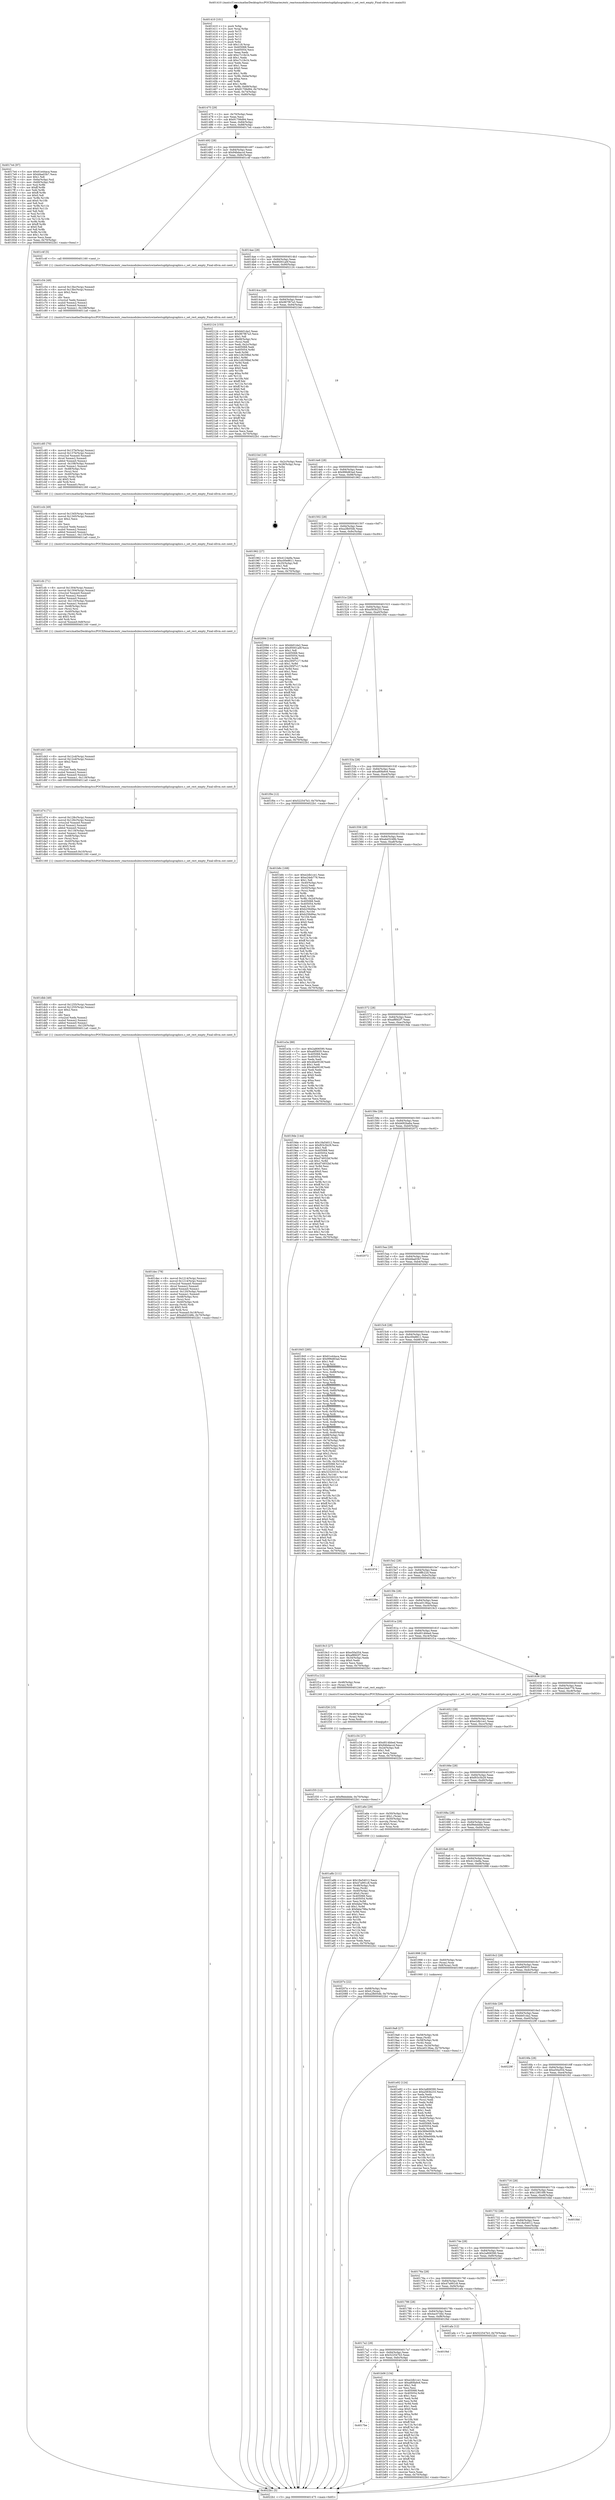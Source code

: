digraph "0x401410" {
  label = "0x401410 (/mnt/c/Users/mathe/Desktop/tcc/POCII/binaries/extr_reactosmodulesrostestswinetestsgdiplusgraphics.c_set_rect_empty_Final-ollvm.out::main(0))"
  labelloc = "t"
  node[shape=record]

  Entry [label="",width=0.3,height=0.3,shape=circle,fillcolor=black,style=filled]
  "0x401475" [label="{
     0x401475 [29]\l
     | [instrs]\l
     &nbsp;&nbsp;0x401475 \<+3\>: mov -0x70(%rbp),%eax\l
     &nbsp;&nbsp;0x401478 \<+2\>: mov %eax,%ecx\l
     &nbsp;&nbsp;0x40147a \<+6\>: sub $0x91706d94,%ecx\l
     &nbsp;&nbsp;0x401480 \<+6\>: mov %eax,-0x84(%rbp)\l
     &nbsp;&nbsp;0x401486 \<+6\>: mov %ecx,-0x88(%rbp)\l
     &nbsp;&nbsp;0x40148c \<+6\>: je 00000000004017e4 \<main+0x3d4\>\l
  }"]
  "0x4017e4" [label="{
     0x4017e4 [97]\l
     | [instrs]\l
     &nbsp;&nbsp;0x4017e4 \<+5\>: mov $0x61e44aca,%eax\l
     &nbsp;&nbsp;0x4017e9 \<+5\>: mov $0xbfaa03b7,%ecx\l
     &nbsp;&nbsp;0x4017ee \<+2\>: mov $0x1,%dl\l
     &nbsp;&nbsp;0x4017f0 \<+4\>: mov -0x6a(%rbp),%sil\l
     &nbsp;&nbsp;0x4017f4 \<+4\>: mov -0x69(%rbp),%dil\l
     &nbsp;&nbsp;0x4017f8 \<+3\>: mov %sil,%r8b\l
     &nbsp;&nbsp;0x4017fb \<+4\>: xor $0xff,%r8b\l
     &nbsp;&nbsp;0x4017ff \<+3\>: mov %dil,%r9b\l
     &nbsp;&nbsp;0x401802 \<+4\>: xor $0xff,%r9b\l
     &nbsp;&nbsp;0x401806 \<+3\>: xor $0x0,%dl\l
     &nbsp;&nbsp;0x401809 \<+3\>: mov %r8b,%r10b\l
     &nbsp;&nbsp;0x40180c \<+4\>: and $0x0,%r10b\l
     &nbsp;&nbsp;0x401810 \<+3\>: and %dl,%sil\l
     &nbsp;&nbsp;0x401813 \<+3\>: mov %r9b,%r11b\l
     &nbsp;&nbsp;0x401816 \<+4\>: and $0x0,%r11b\l
     &nbsp;&nbsp;0x40181a \<+3\>: and %dl,%dil\l
     &nbsp;&nbsp;0x40181d \<+3\>: or %sil,%r10b\l
     &nbsp;&nbsp;0x401820 \<+3\>: or %dil,%r11b\l
     &nbsp;&nbsp;0x401823 \<+3\>: xor %r11b,%r10b\l
     &nbsp;&nbsp;0x401826 \<+3\>: or %r9b,%r8b\l
     &nbsp;&nbsp;0x401829 \<+4\>: xor $0xff,%r8b\l
     &nbsp;&nbsp;0x40182d \<+3\>: or $0x0,%dl\l
     &nbsp;&nbsp;0x401830 \<+3\>: and %dl,%r8b\l
     &nbsp;&nbsp;0x401833 \<+3\>: or %r8b,%r10b\l
     &nbsp;&nbsp;0x401836 \<+4\>: test $0x1,%r10b\l
     &nbsp;&nbsp;0x40183a \<+3\>: cmovne %ecx,%eax\l
     &nbsp;&nbsp;0x40183d \<+3\>: mov %eax,-0x70(%rbp)\l
     &nbsp;&nbsp;0x401840 \<+5\>: jmp 00000000004022b1 \<main+0xea1\>\l
  }"]
  "0x401492" [label="{
     0x401492 [28]\l
     | [instrs]\l
     &nbsp;&nbsp;0x401492 \<+5\>: jmp 0000000000401497 \<main+0x87\>\l
     &nbsp;&nbsp;0x401497 \<+6\>: mov -0x84(%rbp),%eax\l
     &nbsp;&nbsp;0x40149d \<+5\>: sub $0x94bdaccd,%eax\l
     &nbsp;&nbsp;0x4014a2 \<+6\>: mov %eax,-0x8c(%rbp)\l
     &nbsp;&nbsp;0x4014a8 \<+6\>: je 0000000000401c4f \<main+0x83f\>\l
  }"]
  "0x4022b1" [label="{
     0x4022b1 [5]\l
     | [instrs]\l
     &nbsp;&nbsp;0x4022b1 \<+5\>: jmp 0000000000401475 \<main+0x65\>\l
  }"]
  "0x401410" [label="{
     0x401410 [101]\l
     | [instrs]\l
     &nbsp;&nbsp;0x401410 \<+1\>: push %rbp\l
     &nbsp;&nbsp;0x401411 \<+3\>: mov %rsp,%rbp\l
     &nbsp;&nbsp;0x401414 \<+2\>: push %r15\l
     &nbsp;&nbsp;0x401416 \<+2\>: push %r14\l
     &nbsp;&nbsp;0x401418 \<+2\>: push %r13\l
     &nbsp;&nbsp;0x40141a \<+2\>: push %r12\l
     &nbsp;&nbsp;0x40141c \<+1\>: push %rbx\l
     &nbsp;&nbsp;0x40141d \<+7\>: sub $0x118,%rsp\l
     &nbsp;&nbsp;0x401424 \<+7\>: mov 0x405068,%eax\l
     &nbsp;&nbsp;0x40142b \<+7\>: mov 0x405054,%ecx\l
     &nbsp;&nbsp;0x401432 \<+2\>: mov %eax,%edx\l
     &nbsp;&nbsp;0x401434 \<+6\>: add $0xc7c1fe1b,%edx\l
     &nbsp;&nbsp;0x40143a \<+3\>: sub $0x1,%edx\l
     &nbsp;&nbsp;0x40143d \<+6\>: sub $0xc7c1fe1b,%edx\l
     &nbsp;&nbsp;0x401443 \<+3\>: imul %edx,%eax\l
     &nbsp;&nbsp;0x401446 \<+3\>: and $0x1,%eax\l
     &nbsp;&nbsp;0x401449 \<+3\>: cmp $0x0,%eax\l
     &nbsp;&nbsp;0x40144c \<+4\>: sete %r8b\l
     &nbsp;&nbsp;0x401450 \<+4\>: and $0x1,%r8b\l
     &nbsp;&nbsp;0x401454 \<+4\>: mov %r8b,-0x6a(%rbp)\l
     &nbsp;&nbsp;0x401458 \<+3\>: cmp $0xa,%ecx\l
     &nbsp;&nbsp;0x40145b \<+4\>: setl %r8b\l
     &nbsp;&nbsp;0x40145f \<+4\>: and $0x1,%r8b\l
     &nbsp;&nbsp;0x401463 \<+4\>: mov %r8b,-0x69(%rbp)\l
     &nbsp;&nbsp;0x401467 \<+7\>: movl $0x91706d94,-0x70(%rbp)\l
     &nbsp;&nbsp;0x40146e \<+3\>: mov %edi,-0x74(%rbp)\l
     &nbsp;&nbsp;0x401471 \<+4\>: mov %rsi,-0x80(%rbp)\l
  }"]
  Exit [label="",width=0.3,height=0.3,shape=circle,fillcolor=black,style=filled,peripheries=2]
  "0x401c4f" [label="{
     0x401c4f [5]\l
     | [instrs]\l
     &nbsp;&nbsp;0x401c4f \<+5\>: call 0000000000401160 \<next_i\>\l
     | [calls]\l
     &nbsp;&nbsp;0x401160 \{1\} (/mnt/c/Users/mathe/Desktop/tcc/POCII/binaries/extr_reactosmodulesrostestswinetestsgdiplusgraphics.c_set_rect_empty_Final-ollvm.out::next_i)\l
  }"]
  "0x4014ae" [label="{
     0x4014ae [28]\l
     | [instrs]\l
     &nbsp;&nbsp;0x4014ae \<+5\>: jmp 00000000004014b3 \<main+0xa3\>\l
     &nbsp;&nbsp;0x4014b3 \<+6\>: mov -0x84(%rbp),%eax\l
     &nbsp;&nbsp;0x4014b9 \<+5\>: sub $0x95001a0f,%eax\l
     &nbsp;&nbsp;0x4014be \<+6\>: mov %eax,-0x90(%rbp)\l
     &nbsp;&nbsp;0x4014c4 \<+6\>: je 0000000000402124 \<main+0xd14\>\l
  }"]
  "0x401f35" [label="{
     0x401f35 [12]\l
     | [instrs]\l
     &nbsp;&nbsp;0x401f35 \<+7\>: movl $0xf9ebddde,-0x70(%rbp)\l
     &nbsp;&nbsp;0x401f3c \<+5\>: jmp 00000000004022b1 \<main+0xea1\>\l
  }"]
  "0x402124" [label="{
     0x402124 [153]\l
     | [instrs]\l
     &nbsp;&nbsp;0x402124 \<+5\>: mov $0xbb01da2,%eax\l
     &nbsp;&nbsp;0x402129 \<+5\>: mov $0x967f67a3,%ecx\l
     &nbsp;&nbsp;0x40212e \<+2\>: mov $0x1,%dl\l
     &nbsp;&nbsp;0x402130 \<+4\>: mov -0x68(%rbp),%rsi\l
     &nbsp;&nbsp;0x402134 \<+2\>: mov (%rsi),%edi\l
     &nbsp;&nbsp;0x402136 \<+3\>: mov %edi,-0x2c(%rbp)\l
     &nbsp;&nbsp;0x402139 \<+7\>: mov 0x405068,%edi\l
     &nbsp;&nbsp;0x402140 \<+8\>: mov 0x405054,%r8d\l
     &nbsp;&nbsp;0x402148 \<+3\>: mov %edi,%r9d\l
     &nbsp;&nbsp;0x40214b \<+7\>: add $0x1c8259bd,%r9d\l
     &nbsp;&nbsp;0x402152 \<+4\>: sub $0x1,%r9d\l
     &nbsp;&nbsp;0x402156 \<+7\>: sub $0x1c8259bd,%r9d\l
     &nbsp;&nbsp;0x40215d \<+4\>: imul %r9d,%edi\l
     &nbsp;&nbsp;0x402161 \<+3\>: and $0x1,%edi\l
     &nbsp;&nbsp;0x402164 \<+3\>: cmp $0x0,%edi\l
     &nbsp;&nbsp;0x402167 \<+4\>: sete %r10b\l
     &nbsp;&nbsp;0x40216b \<+4\>: cmp $0xa,%r8d\l
     &nbsp;&nbsp;0x40216f \<+4\>: setl %r11b\l
     &nbsp;&nbsp;0x402173 \<+3\>: mov %r10b,%bl\l
     &nbsp;&nbsp;0x402176 \<+3\>: xor $0xff,%bl\l
     &nbsp;&nbsp;0x402179 \<+3\>: mov %r11b,%r14b\l
     &nbsp;&nbsp;0x40217c \<+4\>: xor $0xff,%r14b\l
     &nbsp;&nbsp;0x402180 \<+3\>: xor $0x0,%dl\l
     &nbsp;&nbsp;0x402183 \<+3\>: mov %bl,%r15b\l
     &nbsp;&nbsp;0x402186 \<+4\>: and $0x0,%r15b\l
     &nbsp;&nbsp;0x40218a \<+3\>: and %dl,%r10b\l
     &nbsp;&nbsp;0x40218d \<+3\>: mov %r14b,%r12b\l
     &nbsp;&nbsp;0x402190 \<+4\>: and $0x0,%r12b\l
     &nbsp;&nbsp;0x402194 \<+3\>: and %dl,%r11b\l
     &nbsp;&nbsp;0x402197 \<+3\>: or %r10b,%r15b\l
     &nbsp;&nbsp;0x40219a \<+3\>: or %r11b,%r12b\l
     &nbsp;&nbsp;0x40219d \<+3\>: xor %r12b,%r15b\l
     &nbsp;&nbsp;0x4021a0 \<+3\>: or %r14b,%bl\l
     &nbsp;&nbsp;0x4021a3 \<+3\>: xor $0xff,%bl\l
     &nbsp;&nbsp;0x4021a6 \<+3\>: or $0x0,%dl\l
     &nbsp;&nbsp;0x4021a9 \<+2\>: and %dl,%bl\l
     &nbsp;&nbsp;0x4021ab \<+3\>: or %bl,%r15b\l
     &nbsp;&nbsp;0x4021ae \<+4\>: test $0x1,%r15b\l
     &nbsp;&nbsp;0x4021b2 \<+3\>: cmovne %ecx,%eax\l
     &nbsp;&nbsp;0x4021b5 \<+3\>: mov %eax,-0x70(%rbp)\l
     &nbsp;&nbsp;0x4021b8 \<+5\>: jmp 00000000004022b1 \<main+0xea1\>\l
  }"]
  "0x4014ca" [label="{
     0x4014ca [28]\l
     | [instrs]\l
     &nbsp;&nbsp;0x4014ca \<+5\>: jmp 00000000004014cf \<main+0xbf\>\l
     &nbsp;&nbsp;0x4014cf \<+6\>: mov -0x84(%rbp),%eax\l
     &nbsp;&nbsp;0x4014d5 \<+5\>: sub $0x967f67a3,%eax\l
     &nbsp;&nbsp;0x4014da \<+6\>: mov %eax,-0x94(%rbp)\l
     &nbsp;&nbsp;0x4014e0 \<+6\>: je 00000000004021bd \<main+0xdad\>\l
  }"]
  "0x401f26" [label="{
     0x401f26 [15]\l
     | [instrs]\l
     &nbsp;&nbsp;0x401f26 \<+4\>: mov -0x48(%rbp),%rax\l
     &nbsp;&nbsp;0x401f2a \<+3\>: mov (%rax),%rax\l
     &nbsp;&nbsp;0x401f2d \<+3\>: mov %rax,%rdi\l
     &nbsp;&nbsp;0x401f30 \<+5\>: call 0000000000401030 \<free@plt\>\l
     | [calls]\l
     &nbsp;&nbsp;0x401030 \{1\} (unknown)\l
  }"]
  "0x4021bd" [label="{
     0x4021bd [18]\l
     | [instrs]\l
     &nbsp;&nbsp;0x4021bd \<+3\>: mov -0x2c(%rbp),%eax\l
     &nbsp;&nbsp;0x4021c0 \<+4\>: lea -0x28(%rbp),%rsp\l
     &nbsp;&nbsp;0x4021c4 \<+1\>: pop %rbx\l
     &nbsp;&nbsp;0x4021c5 \<+2\>: pop %r12\l
     &nbsp;&nbsp;0x4021c7 \<+2\>: pop %r13\l
     &nbsp;&nbsp;0x4021c9 \<+2\>: pop %r14\l
     &nbsp;&nbsp;0x4021cb \<+2\>: pop %r15\l
     &nbsp;&nbsp;0x4021cd \<+1\>: pop %rbp\l
     &nbsp;&nbsp;0x4021ce \<+1\>: ret\l
  }"]
  "0x4014e6" [label="{
     0x4014e6 [28]\l
     | [instrs]\l
     &nbsp;&nbsp;0x4014e6 \<+5\>: jmp 00000000004014eb \<main+0xdb\>\l
     &nbsp;&nbsp;0x4014eb \<+6\>: mov -0x84(%rbp),%eax\l
     &nbsp;&nbsp;0x4014f1 \<+5\>: sub $0x996d83ad,%eax\l
     &nbsp;&nbsp;0x4014f6 \<+6\>: mov %eax,-0x98(%rbp)\l
     &nbsp;&nbsp;0x4014fc \<+6\>: je 0000000000401962 \<main+0x552\>\l
  }"]
  "0x401dec" [label="{
     0x401dec [78]\l
     | [instrs]\l
     &nbsp;&nbsp;0x401dec \<+8\>: movsd 0x1214(%rip),%xmm1\l
     &nbsp;&nbsp;0x401df4 \<+8\>: movsd 0x1214(%rip),%xmm2\l
     &nbsp;&nbsp;0x401dfc \<+4\>: cvtss2sd %xmm0,%xmm0\l
     &nbsp;&nbsp;0x401e00 \<+4\>: divsd %xmm2,%xmm0\l
     &nbsp;&nbsp;0x401e04 \<+4\>: addsd %xmm0,%xmm1\l
     &nbsp;&nbsp;0x401e08 \<+8\>: movsd -0x120(%rbp),%xmm0\l
     &nbsp;&nbsp;0x401e10 \<+4\>: mulsd %xmm1,%xmm0\l
     &nbsp;&nbsp;0x401e14 \<+4\>: mov -0x48(%rbp),%rsi\l
     &nbsp;&nbsp;0x401e18 \<+3\>: mov (%rsi),%rsi\l
     &nbsp;&nbsp;0x401e1b \<+4\>: mov -0x40(%rbp),%rdi\l
     &nbsp;&nbsp;0x401e1f \<+3\>: movslq (%rdi),%rdi\l
     &nbsp;&nbsp;0x401e22 \<+4\>: shl $0x5,%rdi\l
     &nbsp;&nbsp;0x401e26 \<+3\>: add %rdi,%rsi\l
     &nbsp;&nbsp;0x401e29 \<+5\>: movsd %xmm0,0x18(%rsi)\l
     &nbsp;&nbsp;0x401e2e \<+7\>: movl $0xabd3248b,-0x70(%rbp)\l
     &nbsp;&nbsp;0x401e35 \<+5\>: jmp 00000000004022b1 \<main+0xea1\>\l
  }"]
  "0x401962" [label="{
     0x401962 [27]\l
     | [instrs]\l
     &nbsp;&nbsp;0x401962 \<+5\>: mov $0x4124a9a,%eax\l
     &nbsp;&nbsp;0x401967 \<+5\>: mov $0xc00e8611,%ecx\l
     &nbsp;&nbsp;0x40196c \<+3\>: mov -0x35(%rbp),%dl\l
     &nbsp;&nbsp;0x40196f \<+3\>: test $0x1,%dl\l
     &nbsp;&nbsp;0x401972 \<+3\>: cmovne %ecx,%eax\l
     &nbsp;&nbsp;0x401975 \<+3\>: mov %eax,-0x70(%rbp)\l
     &nbsp;&nbsp;0x401978 \<+5\>: jmp 00000000004022b1 \<main+0xea1\>\l
  }"]
  "0x401502" [label="{
     0x401502 [28]\l
     | [instrs]\l
     &nbsp;&nbsp;0x401502 \<+5\>: jmp 0000000000401507 \<main+0xf7\>\l
     &nbsp;&nbsp;0x401507 \<+6\>: mov -0x84(%rbp),%eax\l
     &nbsp;&nbsp;0x40150d \<+5\>: sub $0xa2fb05db,%eax\l
     &nbsp;&nbsp;0x401512 \<+6\>: mov %eax,-0x9c(%rbp)\l
     &nbsp;&nbsp;0x401518 \<+6\>: je 0000000000402094 \<main+0xc84\>\l
  }"]
  "0x401dbb" [label="{
     0x401dbb [49]\l
     | [instrs]\l
     &nbsp;&nbsp;0x401dbb \<+8\>: movsd 0x1255(%rip),%xmm0\l
     &nbsp;&nbsp;0x401dc3 \<+8\>: movsd 0x1255(%rip),%xmm1\l
     &nbsp;&nbsp;0x401dcb \<+5\>: mov $0x2,%ecx\l
     &nbsp;&nbsp;0x401dd0 \<+1\>: cltd\l
     &nbsp;&nbsp;0x401dd1 \<+2\>: idiv %ecx\l
     &nbsp;&nbsp;0x401dd3 \<+4\>: cvtsi2sd %edx,%xmm2\l
     &nbsp;&nbsp;0x401dd7 \<+4\>: mulsd %xmm2,%xmm1\l
     &nbsp;&nbsp;0x401ddb \<+4\>: addsd %xmm0,%xmm1\l
     &nbsp;&nbsp;0x401ddf \<+8\>: movsd %xmm1,-0x120(%rbp)\l
     &nbsp;&nbsp;0x401de7 \<+5\>: call 00000000004011a0 \<next_f\>\l
     | [calls]\l
     &nbsp;&nbsp;0x4011a0 \{1\} (/mnt/c/Users/mathe/Desktop/tcc/POCII/binaries/extr_reactosmodulesrostestswinetestsgdiplusgraphics.c_set_rect_empty_Final-ollvm.out::next_f)\l
  }"]
  "0x402094" [label="{
     0x402094 [144]\l
     | [instrs]\l
     &nbsp;&nbsp;0x402094 \<+5\>: mov $0xbb01da2,%eax\l
     &nbsp;&nbsp;0x402099 \<+5\>: mov $0x95001a0f,%ecx\l
     &nbsp;&nbsp;0x40209e \<+2\>: mov $0x1,%dl\l
     &nbsp;&nbsp;0x4020a0 \<+7\>: mov 0x405068,%esi\l
     &nbsp;&nbsp;0x4020a7 \<+7\>: mov 0x405054,%edi\l
     &nbsp;&nbsp;0x4020ae \<+3\>: mov %esi,%r8d\l
     &nbsp;&nbsp;0x4020b1 \<+7\>: sub $0x295f7c17,%r8d\l
     &nbsp;&nbsp;0x4020b8 \<+4\>: sub $0x1,%r8d\l
     &nbsp;&nbsp;0x4020bc \<+7\>: add $0x295f7c17,%r8d\l
     &nbsp;&nbsp;0x4020c3 \<+4\>: imul %r8d,%esi\l
     &nbsp;&nbsp;0x4020c7 \<+3\>: and $0x1,%esi\l
     &nbsp;&nbsp;0x4020ca \<+3\>: cmp $0x0,%esi\l
     &nbsp;&nbsp;0x4020cd \<+4\>: sete %r9b\l
     &nbsp;&nbsp;0x4020d1 \<+3\>: cmp $0xa,%edi\l
     &nbsp;&nbsp;0x4020d4 \<+4\>: setl %r10b\l
     &nbsp;&nbsp;0x4020d8 \<+3\>: mov %r9b,%r11b\l
     &nbsp;&nbsp;0x4020db \<+4\>: xor $0xff,%r11b\l
     &nbsp;&nbsp;0x4020df \<+3\>: mov %r10b,%bl\l
     &nbsp;&nbsp;0x4020e2 \<+3\>: xor $0xff,%bl\l
     &nbsp;&nbsp;0x4020e5 \<+3\>: xor $0x0,%dl\l
     &nbsp;&nbsp;0x4020e8 \<+3\>: mov %r11b,%r14b\l
     &nbsp;&nbsp;0x4020eb \<+4\>: and $0x0,%r14b\l
     &nbsp;&nbsp;0x4020ef \<+3\>: and %dl,%r9b\l
     &nbsp;&nbsp;0x4020f2 \<+3\>: mov %bl,%r15b\l
     &nbsp;&nbsp;0x4020f5 \<+4\>: and $0x0,%r15b\l
     &nbsp;&nbsp;0x4020f9 \<+3\>: and %dl,%r10b\l
     &nbsp;&nbsp;0x4020fc \<+3\>: or %r9b,%r14b\l
     &nbsp;&nbsp;0x4020ff \<+3\>: or %r10b,%r15b\l
     &nbsp;&nbsp;0x402102 \<+3\>: xor %r15b,%r14b\l
     &nbsp;&nbsp;0x402105 \<+3\>: or %bl,%r11b\l
     &nbsp;&nbsp;0x402108 \<+4\>: xor $0xff,%r11b\l
     &nbsp;&nbsp;0x40210c \<+3\>: or $0x0,%dl\l
     &nbsp;&nbsp;0x40210f \<+3\>: and %dl,%r11b\l
     &nbsp;&nbsp;0x402112 \<+3\>: or %r11b,%r14b\l
     &nbsp;&nbsp;0x402115 \<+4\>: test $0x1,%r14b\l
     &nbsp;&nbsp;0x402119 \<+3\>: cmovne %ecx,%eax\l
     &nbsp;&nbsp;0x40211c \<+3\>: mov %eax,-0x70(%rbp)\l
     &nbsp;&nbsp;0x40211f \<+5\>: jmp 00000000004022b1 \<main+0xea1\>\l
  }"]
  "0x40151e" [label="{
     0x40151e [28]\l
     | [instrs]\l
     &nbsp;&nbsp;0x40151e \<+5\>: jmp 0000000000401523 \<main+0x113\>\l
     &nbsp;&nbsp;0x401523 \<+6\>: mov -0x84(%rbp),%eax\l
     &nbsp;&nbsp;0x401529 \<+5\>: sub $0xa583b233,%eax\l
     &nbsp;&nbsp;0x40152e \<+6\>: mov %eax,-0xa0(%rbp)\l
     &nbsp;&nbsp;0x401534 \<+6\>: je 0000000000401f0e \<main+0xafe\>\l
  }"]
  "0x401d74" [label="{
     0x401d74 [71]\l
     | [instrs]\l
     &nbsp;&nbsp;0x401d74 \<+8\>: movsd 0x128c(%rip),%xmm1\l
     &nbsp;&nbsp;0x401d7c \<+8\>: movsd 0x128c(%rip),%xmm2\l
     &nbsp;&nbsp;0x401d84 \<+4\>: cvtss2sd %xmm0,%xmm0\l
     &nbsp;&nbsp;0x401d88 \<+4\>: divsd %xmm2,%xmm0\l
     &nbsp;&nbsp;0x401d8c \<+4\>: addsd %xmm0,%xmm1\l
     &nbsp;&nbsp;0x401d90 \<+8\>: movsd -0x118(%rbp),%xmm0\l
     &nbsp;&nbsp;0x401d98 \<+4\>: mulsd %xmm1,%xmm0\l
     &nbsp;&nbsp;0x401d9c \<+4\>: mov -0x48(%rbp),%rsi\l
     &nbsp;&nbsp;0x401da0 \<+3\>: mov (%rsi),%rsi\l
     &nbsp;&nbsp;0x401da3 \<+4\>: mov -0x40(%rbp),%rdi\l
     &nbsp;&nbsp;0x401da7 \<+3\>: movslq (%rdi),%rdi\l
     &nbsp;&nbsp;0x401daa \<+4\>: shl $0x5,%rdi\l
     &nbsp;&nbsp;0x401dae \<+3\>: add %rdi,%rsi\l
     &nbsp;&nbsp;0x401db1 \<+5\>: movsd %xmm0,0x10(%rsi)\l
     &nbsp;&nbsp;0x401db6 \<+5\>: call 0000000000401160 \<next_i\>\l
     | [calls]\l
     &nbsp;&nbsp;0x401160 \{1\} (/mnt/c/Users/mathe/Desktop/tcc/POCII/binaries/extr_reactosmodulesrostestswinetestsgdiplusgraphics.c_set_rect_empty_Final-ollvm.out::next_i)\l
  }"]
  "0x401f0e" [label="{
     0x401f0e [12]\l
     | [instrs]\l
     &nbsp;&nbsp;0x401f0e \<+7\>: movl $0x522547b3,-0x70(%rbp)\l
     &nbsp;&nbsp;0x401f15 \<+5\>: jmp 00000000004022b1 \<main+0xea1\>\l
  }"]
  "0x40153a" [label="{
     0x40153a [28]\l
     | [instrs]\l
     &nbsp;&nbsp;0x40153a \<+5\>: jmp 000000000040153f \<main+0x12f\>\l
     &nbsp;&nbsp;0x40153f \<+6\>: mov -0x84(%rbp),%eax\l
     &nbsp;&nbsp;0x401545 \<+5\>: sub $0xa80fa9c6,%eax\l
     &nbsp;&nbsp;0x40154a \<+6\>: mov %eax,-0xa4(%rbp)\l
     &nbsp;&nbsp;0x401550 \<+6\>: je 0000000000401b8c \<main+0x77c\>\l
  }"]
  "0x401d43" [label="{
     0x401d43 [49]\l
     | [instrs]\l
     &nbsp;&nbsp;0x401d43 \<+8\>: movsd 0x12cd(%rip),%xmm0\l
     &nbsp;&nbsp;0x401d4b \<+8\>: movsd 0x12cd(%rip),%xmm1\l
     &nbsp;&nbsp;0x401d53 \<+5\>: mov $0x2,%ecx\l
     &nbsp;&nbsp;0x401d58 \<+1\>: cltd\l
     &nbsp;&nbsp;0x401d59 \<+2\>: idiv %ecx\l
     &nbsp;&nbsp;0x401d5b \<+4\>: cvtsi2sd %edx,%xmm2\l
     &nbsp;&nbsp;0x401d5f \<+4\>: mulsd %xmm2,%xmm1\l
     &nbsp;&nbsp;0x401d63 \<+4\>: addsd %xmm0,%xmm1\l
     &nbsp;&nbsp;0x401d67 \<+8\>: movsd %xmm1,-0x118(%rbp)\l
     &nbsp;&nbsp;0x401d6f \<+5\>: call 00000000004011a0 \<next_f\>\l
     | [calls]\l
     &nbsp;&nbsp;0x4011a0 \{1\} (/mnt/c/Users/mathe/Desktop/tcc/POCII/binaries/extr_reactosmodulesrostestswinetestsgdiplusgraphics.c_set_rect_empty_Final-ollvm.out::next_f)\l
  }"]
  "0x401b8c" [label="{
     0x401b8c [168]\l
     | [instrs]\l
     &nbsp;&nbsp;0x401b8c \<+5\>: mov $0xe2db1ce1,%eax\l
     &nbsp;&nbsp;0x401b91 \<+5\>: mov $0xe24eb776,%ecx\l
     &nbsp;&nbsp;0x401b96 \<+2\>: mov $0x1,%dl\l
     &nbsp;&nbsp;0x401b98 \<+4\>: mov -0x40(%rbp),%rsi\l
     &nbsp;&nbsp;0x401b9c \<+2\>: mov (%rsi),%edi\l
     &nbsp;&nbsp;0x401b9e \<+4\>: mov -0x50(%rbp),%rsi\l
     &nbsp;&nbsp;0x401ba2 \<+2\>: cmp (%rsi),%edi\l
     &nbsp;&nbsp;0x401ba4 \<+4\>: setl %r8b\l
     &nbsp;&nbsp;0x401ba8 \<+4\>: and $0x1,%r8b\l
     &nbsp;&nbsp;0x401bac \<+4\>: mov %r8b,-0x2d(%rbp)\l
     &nbsp;&nbsp;0x401bb0 \<+7\>: mov 0x405068,%edi\l
     &nbsp;&nbsp;0x401bb7 \<+8\>: mov 0x405054,%r9d\l
     &nbsp;&nbsp;0x401bbf \<+3\>: mov %edi,%r10d\l
     &nbsp;&nbsp;0x401bc2 \<+7\>: add $0xb256d9ac,%r10d\l
     &nbsp;&nbsp;0x401bc9 \<+4\>: sub $0x1,%r10d\l
     &nbsp;&nbsp;0x401bcd \<+7\>: sub $0xb256d9ac,%r10d\l
     &nbsp;&nbsp;0x401bd4 \<+4\>: imul %r10d,%edi\l
     &nbsp;&nbsp;0x401bd8 \<+3\>: and $0x1,%edi\l
     &nbsp;&nbsp;0x401bdb \<+3\>: cmp $0x0,%edi\l
     &nbsp;&nbsp;0x401bde \<+4\>: sete %r8b\l
     &nbsp;&nbsp;0x401be2 \<+4\>: cmp $0xa,%r9d\l
     &nbsp;&nbsp;0x401be6 \<+4\>: setl %r11b\l
     &nbsp;&nbsp;0x401bea \<+3\>: mov %r8b,%bl\l
     &nbsp;&nbsp;0x401bed \<+3\>: xor $0xff,%bl\l
     &nbsp;&nbsp;0x401bf0 \<+3\>: mov %r11b,%r14b\l
     &nbsp;&nbsp;0x401bf3 \<+4\>: xor $0xff,%r14b\l
     &nbsp;&nbsp;0x401bf7 \<+3\>: xor $0x1,%dl\l
     &nbsp;&nbsp;0x401bfa \<+3\>: mov %bl,%r15b\l
     &nbsp;&nbsp;0x401bfd \<+4\>: and $0xff,%r15b\l
     &nbsp;&nbsp;0x401c01 \<+3\>: and %dl,%r8b\l
     &nbsp;&nbsp;0x401c04 \<+3\>: mov %r14b,%r12b\l
     &nbsp;&nbsp;0x401c07 \<+4\>: and $0xff,%r12b\l
     &nbsp;&nbsp;0x401c0b \<+3\>: and %dl,%r11b\l
     &nbsp;&nbsp;0x401c0e \<+3\>: or %r8b,%r15b\l
     &nbsp;&nbsp;0x401c11 \<+3\>: or %r11b,%r12b\l
     &nbsp;&nbsp;0x401c14 \<+3\>: xor %r12b,%r15b\l
     &nbsp;&nbsp;0x401c17 \<+3\>: or %r14b,%bl\l
     &nbsp;&nbsp;0x401c1a \<+3\>: xor $0xff,%bl\l
     &nbsp;&nbsp;0x401c1d \<+3\>: or $0x1,%dl\l
     &nbsp;&nbsp;0x401c20 \<+2\>: and %dl,%bl\l
     &nbsp;&nbsp;0x401c22 \<+3\>: or %bl,%r15b\l
     &nbsp;&nbsp;0x401c25 \<+4\>: test $0x1,%r15b\l
     &nbsp;&nbsp;0x401c29 \<+3\>: cmovne %ecx,%eax\l
     &nbsp;&nbsp;0x401c2c \<+3\>: mov %eax,-0x70(%rbp)\l
     &nbsp;&nbsp;0x401c2f \<+5\>: jmp 00000000004022b1 \<main+0xea1\>\l
  }"]
  "0x401556" [label="{
     0x401556 [28]\l
     | [instrs]\l
     &nbsp;&nbsp;0x401556 \<+5\>: jmp 000000000040155b \<main+0x14b\>\l
     &nbsp;&nbsp;0x40155b \<+6\>: mov -0x84(%rbp),%eax\l
     &nbsp;&nbsp;0x401561 \<+5\>: sub $0xabd3248b,%eax\l
     &nbsp;&nbsp;0x401566 \<+6\>: mov %eax,-0xa8(%rbp)\l
     &nbsp;&nbsp;0x40156c \<+6\>: je 0000000000401e3a \<main+0xa2a\>\l
  }"]
  "0x401cfc" [label="{
     0x401cfc [71]\l
     | [instrs]\l
     &nbsp;&nbsp;0x401cfc \<+8\>: movsd 0x1304(%rip),%xmm1\l
     &nbsp;&nbsp;0x401d04 \<+8\>: movsd 0x1304(%rip),%xmm2\l
     &nbsp;&nbsp;0x401d0c \<+4\>: cvtss2sd %xmm0,%xmm0\l
     &nbsp;&nbsp;0x401d10 \<+4\>: divsd %xmm2,%xmm0\l
     &nbsp;&nbsp;0x401d14 \<+4\>: addsd %xmm0,%xmm1\l
     &nbsp;&nbsp;0x401d18 \<+8\>: movsd -0x110(%rbp),%xmm0\l
     &nbsp;&nbsp;0x401d20 \<+4\>: mulsd %xmm1,%xmm0\l
     &nbsp;&nbsp;0x401d24 \<+4\>: mov -0x48(%rbp),%rsi\l
     &nbsp;&nbsp;0x401d28 \<+3\>: mov (%rsi),%rsi\l
     &nbsp;&nbsp;0x401d2b \<+4\>: mov -0x40(%rbp),%rdi\l
     &nbsp;&nbsp;0x401d2f \<+3\>: movslq (%rdi),%rdi\l
     &nbsp;&nbsp;0x401d32 \<+4\>: shl $0x5,%rdi\l
     &nbsp;&nbsp;0x401d36 \<+3\>: add %rdi,%rsi\l
     &nbsp;&nbsp;0x401d39 \<+5\>: movsd %xmm0,0x8(%rsi)\l
     &nbsp;&nbsp;0x401d3e \<+5\>: call 0000000000401160 \<next_i\>\l
     | [calls]\l
     &nbsp;&nbsp;0x401160 \{1\} (/mnt/c/Users/mathe/Desktop/tcc/POCII/binaries/extr_reactosmodulesrostestswinetestsgdiplusgraphics.c_set_rect_empty_Final-ollvm.out::next_i)\l
  }"]
  "0x401e3a" [label="{
     0x401e3a [88]\l
     | [instrs]\l
     &nbsp;&nbsp;0x401e3a \<+5\>: mov $0x2a806590,%eax\l
     &nbsp;&nbsp;0x401e3f \<+5\>: mov $0xa6f5835,%ecx\l
     &nbsp;&nbsp;0x401e44 \<+7\>: mov 0x405068,%edx\l
     &nbsp;&nbsp;0x401e4b \<+7\>: mov 0x405054,%esi\l
     &nbsp;&nbsp;0x401e52 \<+2\>: mov %edx,%edi\l
     &nbsp;&nbsp;0x401e54 \<+6\>: add $0x46a0916f,%edi\l
     &nbsp;&nbsp;0x401e5a \<+3\>: sub $0x1,%edi\l
     &nbsp;&nbsp;0x401e5d \<+6\>: sub $0x46a0916f,%edi\l
     &nbsp;&nbsp;0x401e63 \<+3\>: imul %edi,%edx\l
     &nbsp;&nbsp;0x401e66 \<+3\>: and $0x1,%edx\l
     &nbsp;&nbsp;0x401e69 \<+3\>: cmp $0x0,%edx\l
     &nbsp;&nbsp;0x401e6c \<+4\>: sete %r8b\l
     &nbsp;&nbsp;0x401e70 \<+3\>: cmp $0xa,%esi\l
     &nbsp;&nbsp;0x401e73 \<+4\>: setl %r9b\l
     &nbsp;&nbsp;0x401e77 \<+3\>: mov %r8b,%r10b\l
     &nbsp;&nbsp;0x401e7a \<+3\>: and %r9b,%r10b\l
     &nbsp;&nbsp;0x401e7d \<+3\>: xor %r9b,%r8b\l
     &nbsp;&nbsp;0x401e80 \<+3\>: or %r8b,%r10b\l
     &nbsp;&nbsp;0x401e83 \<+4\>: test $0x1,%r10b\l
     &nbsp;&nbsp;0x401e87 \<+3\>: cmovne %ecx,%eax\l
     &nbsp;&nbsp;0x401e8a \<+3\>: mov %eax,-0x70(%rbp)\l
     &nbsp;&nbsp;0x401e8d \<+5\>: jmp 00000000004022b1 \<main+0xea1\>\l
  }"]
  "0x401572" [label="{
     0x401572 [28]\l
     | [instrs]\l
     &nbsp;&nbsp;0x401572 \<+5\>: jmp 0000000000401577 \<main+0x167\>\l
     &nbsp;&nbsp;0x401577 \<+6\>: mov -0x84(%rbp),%eax\l
     &nbsp;&nbsp;0x40157d \<+5\>: sub $0xaf8fd2f7,%eax\l
     &nbsp;&nbsp;0x401582 \<+6\>: mov %eax,-0xac(%rbp)\l
     &nbsp;&nbsp;0x401588 \<+6\>: je 00000000004019de \<main+0x5ce\>\l
  }"]
  "0x401ccb" [label="{
     0x401ccb [49]\l
     | [instrs]\l
     &nbsp;&nbsp;0x401ccb \<+8\>: movsd 0x1345(%rip),%xmm0\l
     &nbsp;&nbsp;0x401cd3 \<+8\>: movsd 0x1345(%rip),%xmm1\l
     &nbsp;&nbsp;0x401cdb \<+5\>: mov $0x2,%ecx\l
     &nbsp;&nbsp;0x401ce0 \<+1\>: cltd\l
     &nbsp;&nbsp;0x401ce1 \<+2\>: idiv %ecx\l
     &nbsp;&nbsp;0x401ce3 \<+4\>: cvtsi2sd %edx,%xmm2\l
     &nbsp;&nbsp;0x401ce7 \<+4\>: mulsd %xmm2,%xmm1\l
     &nbsp;&nbsp;0x401ceb \<+4\>: addsd %xmm0,%xmm1\l
     &nbsp;&nbsp;0x401cef \<+8\>: movsd %xmm1,-0x110(%rbp)\l
     &nbsp;&nbsp;0x401cf7 \<+5\>: call 00000000004011a0 \<next_f\>\l
     | [calls]\l
     &nbsp;&nbsp;0x4011a0 \{1\} (/mnt/c/Users/mathe/Desktop/tcc/POCII/binaries/extr_reactosmodulesrostestswinetestsgdiplusgraphics.c_set_rect_empty_Final-ollvm.out::next_f)\l
  }"]
  "0x4019de" [label="{
     0x4019de [144]\l
     | [instrs]\l
     &nbsp;&nbsp;0x4019de \<+5\>: mov $0x18a54012,%eax\l
     &nbsp;&nbsp;0x4019e3 \<+5\>: mov $0xf03c5b29,%ecx\l
     &nbsp;&nbsp;0x4019e8 \<+2\>: mov $0x1,%dl\l
     &nbsp;&nbsp;0x4019ea \<+7\>: mov 0x405068,%esi\l
     &nbsp;&nbsp;0x4019f1 \<+7\>: mov 0x405054,%edi\l
     &nbsp;&nbsp;0x4019f8 \<+3\>: mov %esi,%r8d\l
     &nbsp;&nbsp;0x4019fb \<+7\>: sub $0xd74932bf,%r8d\l
     &nbsp;&nbsp;0x401a02 \<+4\>: sub $0x1,%r8d\l
     &nbsp;&nbsp;0x401a06 \<+7\>: add $0xd74932bf,%r8d\l
     &nbsp;&nbsp;0x401a0d \<+4\>: imul %r8d,%esi\l
     &nbsp;&nbsp;0x401a11 \<+3\>: and $0x1,%esi\l
     &nbsp;&nbsp;0x401a14 \<+3\>: cmp $0x0,%esi\l
     &nbsp;&nbsp;0x401a17 \<+4\>: sete %r9b\l
     &nbsp;&nbsp;0x401a1b \<+3\>: cmp $0xa,%edi\l
     &nbsp;&nbsp;0x401a1e \<+4\>: setl %r10b\l
     &nbsp;&nbsp;0x401a22 \<+3\>: mov %r9b,%r11b\l
     &nbsp;&nbsp;0x401a25 \<+4\>: xor $0xff,%r11b\l
     &nbsp;&nbsp;0x401a29 \<+3\>: mov %r10b,%bl\l
     &nbsp;&nbsp;0x401a2c \<+3\>: xor $0xff,%bl\l
     &nbsp;&nbsp;0x401a2f \<+3\>: xor $0x0,%dl\l
     &nbsp;&nbsp;0x401a32 \<+3\>: mov %r11b,%r14b\l
     &nbsp;&nbsp;0x401a35 \<+4\>: and $0x0,%r14b\l
     &nbsp;&nbsp;0x401a39 \<+3\>: and %dl,%r9b\l
     &nbsp;&nbsp;0x401a3c \<+3\>: mov %bl,%r15b\l
     &nbsp;&nbsp;0x401a3f \<+4\>: and $0x0,%r15b\l
     &nbsp;&nbsp;0x401a43 \<+3\>: and %dl,%r10b\l
     &nbsp;&nbsp;0x401a46 \<+3\>: or %r9b,%r14b\l
     &nbsp;&nbsp;0x401a49 \<+3\>: or %r10b,%r15b\l
     &nbsp;&nbsp;0x401a4c \<+3\>: xor %r15b,%r14b\l
     &nbsp;&nbsp;0x401a4f \<+3\>: or %bl,%r11b\l
     &nbsp;&nbsp;0x401a52 \<+4\>: xor $0xff,%r11b\l
     &nbsp;&nbsp;0x401a56 \<+3\>: or $0x0,%dl\l
     &nbsp;&nbsp;0x401a59 \<+3\>: and %dl,%r11b\l
     &nbsp;&nbsp;0x401a5c \<+3\>: or %r11b,%r14b\l
     &nbsp;&nbsp;0x401a5f \<+4\>: test $0x1,%r14b\l
     &nbsp;&nbsp;0x401a63 \<+3\>: cmovne %ecx,%eax\l
     &nbsp;&nbsp;0x401a66 \<+3\>: mov %eax,-0x70(%rbp)\l
     &nbsp;&nbsp;0x401a69 \<+5\>: jmp 00000000004022b1 \<main+0xea1\>\l
  }"]
  "0x40158e" [label="{
     0x40158e [28]\l
     | [instrs]\l
     &nbsp;&nbsp;0x40158e \<+5\>: jmp 0000000000401593 \<main+0x183\>\l
     &nbsp;&nbsp;0x401593 \<+6\>: mov -0x84(%rbp),%eax\l
     &nbsp;&nbsp;0x401599 \<+5\>: sub $0xb692ba6a,%eax\l
     &nbsp;&nbsp;0x40159e \<+6\>: mov %eax,-0xb0(%rbp)\l
     &nbsp;&nbsp;0x4015a4 \<+6\>: je 0000000000402072 \<main+0xc62\>\l
  }"]
  "0x401c85" [label="{
     0x401c85 [70]\l
     | [instrs]\l
     &nbsp;&nbsp;0x401c85 \<+8\>: movsd 0x137b(%rip),%xmm1\l
     &nbsp;&nbsp;0x401c8d \<+8\>: movsd 0x137b(%rip),%xmm2\l
     &nbsp;&nbsp;0x401c95 \<+4\>: cvtss2sd %xmm0,%xmm0\l
     &nbsp;&nbsp;0x401c99 \<+4\>: divsd %xmm2,%xmm0\l
     &nbsp;&nbsp;0x401c9d \<+4\>: addsd %xmm0,%xmm1\l
     &nbsp;&nbsp;0x401ca1 \<+8\>: movsd -0x108(%rbp),%xmm0\l
     &nbsp;&nbsp;0x401ca9 \<+4\>: mulsd %xmm1,%xmm0\l
     &nbsp;&nbsp;0x401cad \<+4\>: mov -0x48(%rbp),%rsi\l
     &nbsp;&nbsp;0x401cb1 \<+3\>: mov (%rsi),%rsi\l
     &nbsp;&nbsp;0x401cb4 \<+4\>: mov -0x40(%rbp),%rdi\l
     &nbsp;&nbsp;0x401cb8 \<+3\>: movslq (%rdi),%rdi\l
     &nbsp;&nbsp;0x401cbb \<+4\>: shl $0x5,%rdi\l
     &nbsp;&nbsp;0x401cbf \<+3\>: add %rdi,%rsi\l
     &nbsp;&nbsp;0x401cc2 \<+4\>: movsd %xmm0,(%rsi)\l
     &nbsp;&nbsp;0x401cc6 \<+5\>: call 0000000000401160 \<next_i\>\l
     | [calls]\l
     &nbsp;&nbsp;0x401160 \{1\} (/mnt/c/Users/mathe/Desktop/tcc/POCII/binaries/extr_reactosmodulesrostestswinetestsgdiplusgraphics.c_set_rect_empty_Final-ollvm.out::next_i)\l
  }"]
  "0x402072" [label="{
     0x402072\l
  }", style=dashed]
  "0x4015aa" [label="{
     0x4015aa [28]\l
     | [instrs]\l
     &nbsp;&nbsp;0x4015aa \<+5\>: jmp 00000000004015af \<main+0x19f\>\l
     &nbsp;&nbsp;0x4015af \<+6\>: mov -0x84(%rbp),%eax\l
     &nbsp;&nbsp;0x4015b5 \<+5\>: sub $0xbfaa03b7,%eax\l
     &nbsp;&nbsp;0x4015ba \<+6\>: mov %eax,-0xb4(%rbp)\l
     &nbsp;&nbsp;0x4015c0 \<+6\>: je 0000000000401845 \<main+0x435\>\l
  }"]
  "0x401c54" [label="{
     0x401c54 [49]\l
     | [instrs]\l
     &nbsp;&nbsp;0x401c54 \<+8\>: movsd 0x13bc(%rip),%xmm0\l
     &nbsp;&nbsp;0x401c5c \<+8\>: movsd 0x13bc(%rip),%xmm1\l
     &nbsp;&nbsp;0x401c64 \<+5\>: mov $0x2,%ecx\l
     &nbsp;&nbsp;0x401c69 \<+1\>: cltd\l
     &nbsp;&nbsp;0x401c6a \<+2\>: idiv %ecx\l
     &nbsp;&nbsp;0x401c6c \<+4\>: cvtsi2sd %edx,%xmm2\l
     &nbsp;&nbsp;0x401c70 \<+4\>: mulsd %xmm2,%xmm1\l
     &nbsp;&nbsp;0x401c74 \<+4\>: addsd %xmm0,%xmm1\l
     &nbsp;&nbsp;0x401c78 \<+8\>: movsd %xmm1,-0x108(%rbp)\l
     &nbsp;&nbsp;0x401c80 \<+5\>: call 00000000004011a0 \<next_f\>\l
     | [calls]\l
     &nbsp;&nbsp;0x4011a0 \{1\} (/mnt/c/Users/mathe/Desktop/tcc/POCII/binaries/extr_reactosmodulesrostestswinetestsgdiplusgraphics.c_set_rect_empty_Final-ollvm.out::next_f)\l
  }"]
  "0x401845" [label="{
     0x401845 [285]\l
     | [instrs]\l
     &nbsp;&nbsp;0x401845 \<+5\>: mov $0x61e44aca,%eax\l
     &nbsp;&nbsp;0x40184a \<+5\>: mov $0x996d83ad,%ecx\l
     &nbsp;&nbsp;0x40184f \<+2\>: mov $0x1,%dl\l
     &nbsp;&nbsp;0x401851 \<+3\>: mov %rsp,%rsi\l
     &nbsp;&nbsp;0x401854 \<+4\>: add $0xfffffffffffffff0,%rsi\l
     &nbsp;&nbsp;0x401858 \<+3\>: mov %rsi,%rsp\l
     &nbsp;&nbsp;0x40185b \<+4\>: mov %rsi,-0x68(%rbp)\l
     &nbsp;&nbsp;0x40185f \<+3\>: mov %rsp,%rsi\l
     &nbsp;&nbsp;0x401862 \<+4\>: add $0xfffffffffffffff0,%rsi\l
     &nbsp;&nbsp;0x401866 \<+3\>: mov %rsi,%rsp\l
     &nbsp;&nbsp;0x401869 \<+3\>: mov %rsp,%rdi\l
     &nbsp;&nbsp;0x40186c \<+4\>: add $0xfffffffffffffff0,%rdi\l
     &nbsp;&nbsp;0x401870 \<+3\>: mov %rdi,%rsp\l
     &nbsp;&nbsp;0x401873 \<+4\>: mov %rdi,-0x60(%rbp)\l
     &nbsp;&nbsp;0x401877 \<+3\>: mov %rsp,%rdi\l
     &nbsp;&nbsp;0x40187a \<+4\>: add $0xfffffffffffffff0,%rdi\l
     &nbsp;&nbsp;0x40187e \<+3\>: mov %rdi,%rsp\l
     &nbsp;&nbsp;0x401881 \<+4\>: mov %rdi,-0x58(%rbp)\l
     &nbsp;&nbsp;0x401885 \<+3\>: mov %rsp,%rdi\l
     &nbsp;&nbsp;0x401888 \<+4\>: add $0xfffffffffffffff0,%rdi\l
     &nbsp;&nbsp;0x40188c \<+3\>: mov %rdi,%rsp\l
     &nbsp;&nbsp;0x40188f \<+4\>: mov %rdi,-0x50(%rbp)\l
     &nbsp;&nbsp;0x401893 \<+3\>: mov %rsp,%rdi\l
     &nbsp;&nbsp;0x401896 \<+4\>: add $0xfffffffffffffff0,%rdi\l
     &nbsp;&nbsp;0x40189a \<+3\>: mov %rdi,%rsp\l
     &nbsp;&nbsp;0x40189d \<+4\>: mov %rdi,-0x48(%rbp)\l
     &nbsp;&nbsp;0x4018a1 \<+3\>: mov %rsp,%rdi\l
     &nbsp;&nbsp;0x4018a4 \<+4\>: add $0xfffffffffffffff0,%rdi\l
     &nbsp;&nbsp;0x4018a8 \<+3\>: mov %rdi,%rsp\l
     &nbsp;&nbsp;0x4018ab \<+4\>: mov %rdi,-0x40(%rbp)\l
     &nbsp;&nbsp;0x4018af \<+4\>: mov -0x68(%rbp),%rdi\l
     &nbsp;&nbsp;0x4018b3 \<+6\>: movl $0x0,(%rdi)\l
     &nbsp;&nbsp;0x4018b9 \<+4\>: mov -0x74(%rbp),%r8d\l
     &nbsp;&nbsp;0x4018bd \<+3\>: mov %r8d,(%rsi)\l
     &nbsp;&nbsp;0x4018c0 \<+4\>: mov -0x60(%rbp),%rdi\l
     &nbsp;&nbsp;0x4018c4 \<+4\>: mov -0x80(%rbp),%r9\l
     &nbsp;&nbsp;0x4018c8 \<+3\>: mov %r9,(%rdi)\l
     &nbsp;&nbsp;0x4018cb \<+3\>: cmpl $0x2,(%rsi)\l
     &nbsp;&nbsp;0x4018ce \<+4\>: setne %r10b\l
     &nbsp;&nbsp;0x4018d2 \<+4\>: and $0x1,%r10b\l
     &nbsp;&nbsp;0x4018d6 \<+4\>: mov %r10b,-0x35(%rbp)\l
     &nbsp;&nbsp;0x4018da \<+8\>: mov 0x405068,%r11d\l
     &nbsp;&nbsp;0x4018e2 \<+7\>: mov 0x405054,%ebx\l
     &nbsp;&nbsp;0x4018e9 \<+3\>: mov %r11d,%r14d\l
     &nbsp;&nbsp;0x4018ec \<+7\>: sub $0x32320310,%r14d\l
     &nbsp;&nbsp;0x4018f3 \<+4\>: sub $0x1,%r14d\l
     &nbsp;&nbsp;0x4018f7 \<+7\>: add $0x32320310,%r14d\l
     &nbsp;&nbsp;0x4018fe \<+4\>: imul %r14d,%r11d\l
     &nbsp;&nbsp;0x401902 \<+4\>: and $0x1,%r11d\l
     &nbsp;&nbsp;0x401906 \<+4\>: cmp $0x0,%r11d\l
     &nbsp;&nbsp;0x40190a \<+4\>: sete %r10b\l
     &nbsp;&nbsp;0x40190e \<+3\>: cmp $0xa,%ebx\l
     &nbsp;&nbsp;0x401911 \<+4\>: setl %r15b\l
     &nbsp;&nbsp;0x401915 \<+3\>: mov %r10b,%r12b\l
     &nbsp;&nbsp;0x401918 \<+4\>: xor $0xff,%r12b\l
     &nbsp;&nbsp;0x40191c \<+3\>: mov %r15b,%r13b\l
     &nbsp;&nbsp;0x40191f \<+4\>: xor $0xff,%r13b\l
     &nbsp;&nbsp;0x401923 \<+3\>: xor $0x0,%dl\l
     &nbsp;&nbsp;0x401926 \<+3\>: mov %r12b,%sil\l
     &nbsp;&nbsp;0x401929 \<+4\>: and $0x0,%sil\l
     &nbsp;&nbsp;0x40192d \<+3\>: and %dl,%r10b\l
     &nbsp;&nbsp;0x401930 \<+3\>: mov %r13b,%dil\l
     &nbsp;&nbsp;0x401933 \<+4\>: and $0x0,%dil\l
     &nbsp;&nbsp;0x401937 \<+3\>: and %dl,%r15b\l
     &nbsp;&nbsp;0x40193a \<+3\>: or %r10b,%sil\l
     &nbsp;&nbsp;0x40193d \<+3\>: or %r15b,%dil\l
     &nbsp;&nbsp;0x401940 \<+3\>: xor %dil,%sil\l
     &nbsp;&nbsp;0x401943 \<+3\>: or %r13b,%r12b\l
     &nbsp;&nbsp;0x401946 \<+4\>: xor $0xff,%r12b\l
     &nbsp;&nbsp;0x40194a \<+3\>: or $0x0,%dl\l
     &nbsp;&nbsp;0x40194d \<+3\>: and %dl,%r12b\l
     &nbsp;&nbsp;0x401950 \<+3\>: or %r12b,%sil\l
     &nbsp;&nbsp;0x401953 \<+4\>: test $0x1,%sil\l
     &nbsp;&nbsp;0x401957 \<+3\>: cmovne %ecx,%eax\l
     &nbsp;&nbsp;0x40195a \<+3\>: mov %eax,-0x70(%rbp)\l
     &nbsp;&nbsp;0x40195d \<+5\>: jmp 00000000004022b1 \<main+0xea1\>\l
  }"]
  "0x4015c6" [label="{
     0x4015c6 [28]\l
     | [instrs]\l
     &nbsp;&nbsp;0x4015c6 \<+5\>: jmp 00000000004015cb \<main+0x1bb\>\l
     &nbsp;&nbsp;0x4015cb \<+6\>: mov -0x84(%rbp),%eax\l
     &nbsp;&nbsp;0x4015d1 \<+5\>: sub $0xc00e8611,%eax\l
     &nbsp;&nbsp;0x4015d6 \<+6\>: mov %eax,-0xb8(%rbp)\l
     &nbsp;&nbsp;0x4015dc \<+6\>: je 000000000040197d \<main+0x56d\>\l
  }"]
  "0x4017be" [label="{
     0x4017be\l
  }", style=dashed]
  "0x401b06" [label="{
     0x401b06 [134]\l
     | [instrs]\l
     &nbsp;&nbsp;0x401b06 \<+5\>: mov $0xe2db1ce1,%eax\l
     &nbsp;&nbsp;0x401b0b \<+5\>: mov $0xa80fa9c6,%ecx\l
     &nbsp;&nbsp;0x401b10 \<+2\>: mov $0x1,%dl\l
     &nbsp;&nbsp;0x401b12 \<+2\>: xor %esi,%esi\l
     &nbsp;&nbsp;0x401b14 \<+7\>: mov 0x405068,%edi\l
     &nbsp;&nbsp;0x401b1b \<+8\>: mov 0x405054,%r8d\l
     &nbsp;&nbsp;0x401b23 \<+3\>: sub $0x1,%esi\l
     &nbsp;&nbsp;0x401b26 \<+3\>: mov %edi,%r9d\l
     &nbsp;&nbsp;0x401b29 \<+3\>: add %esi,%r9d\l
     &nbsp;&nbsp;0x401b2c \<+4\>: imul %r9d,%edi\l
     &nbsp;&nbsp;0x401b30 \<+3\>: and $0x1,%edi\l
     &nbsp;&nbsp;0x401b33 \<+3\>: cmp $0x0,%edi\l
     &nbsp;&nbsp;0x401b36 \<+4\>: sete %r10b\l
     &nbsp;&nbsp;0x401b3a \<+4\>: cmp $0xa,%r8d\l
     &nbsp;&nbsp;0x401b3e \<+4\>: setl %r11b\l
     &nbsp;&nbsp;0x401b42 \<+3\>: mov %r10b,%bl\l
     &nbsp;&nbsp;0x401b45 \<+3\>: xor $0xff,%bl\l
     &nbsp;&nbsp;0x401b48 \<+3\>: mov %r11b,%r14b\l
     &nbsp;&nbsp;0x401b4b \<+4\>: xor $0xff,%r14b\l
     &nbsp;&nbsp;0x401b4f \<+3\>: xor $0x1,%dl\l
     &nbsp;&nbsp;0x401b52 \<+3\>: mov %bl,%r15b\l
     &nbsp;&nbsp;0x401b55 \<+4\>: and $0xff,%r15b\l
     &nbsp;&nbsp;0x401b59 \<+3\>: and %dl,%r10b\l
     &nbsp;&nbsp;0x401b5c \<+3\>: mov %r14b,%r12b\l
     &nbsp;&nbsp;0x401b5f \<+4\>: and $0xff,%r12b\l
     &nbsp;&nbsp;0x401b63 \<+3\>: and %dl,%r11b\l
     &nbsp;&nbsp;0x401b66 \<+3\>: or %r10b,%r15b\l
     &nbsp;&nbsp;0x401b69 \<+3\>: or %r11b,%r12b\l
     &nbsp;&nbsp;0x401b6c \<+3\>: xor %r12b,%r15b\l
     &nbsp;&nbsp;0x401b6f \<+3\>: or %r14b,%bl\l
     &nbsp;&nbsp;0x401b72 \<+3\>: xor $0xff,%bl\l
     &nbsp;&nbsp;0x401b75 \<+3\>: or $0x1,%dl\l
     &nbsp;&nbsp;0x401b78 \<+2\>: and %dl,%bl\l
     &nbsp;&nbsp;0x401b7a \<+3\>: or %bl,%r15b\l
     &nbsp;&nbsp;0x401b7d \<+4\>: test $0x1,%r15b\l
     &nbsp;&nbsp;0x401b81 \<+3\>: cmovne %ecx,%eax\l
     &nbsp;&nbsp;0x401b84 \<+3\>: mov %eax,-0x70(%rbp)\l
     &nbsp;&nbsp;0x401b87 \<+5\>: jmp 00000000004022b1 \<main+0xea1\>\l
  }"]
  "0x40197d" [label="{
     0x40197d\l
  }", style=dashed]
  "0x4015e2" [label="{
     0x4015e2 [28]\l
     | [instrs]\l
     &nbsp;&nbsp;0x4015e2 \<+5\>: jmp 00000000004015e7 \<main+0x1d7\>\l
     &nbsp;&nbsp;0x4015e7 \<+6\>: mov -0x84(%rbp),%eax\l
     &nbsp;&nbsp;0x4015ed \<+5\>: sub $0xc8ffc22d,%eax\l
     &nbsp;&nbsp;0x4015f2 \<+6\>: mov %eax,-0xbc(%rbp)\l
     &nbsp;&nbsp;0x4015f8 \<+6\>: je 000000000040228e \<main+0xe7e\>\l
  }"]
  "0x4017a2" [label="{
     0x4017a2 [28]\l
     | [instrs]\l
     &nbsp;&nbsp;0x4017a2 \<+5\>: jmp 00000000004017a7 \<main+0x397\>\l
     &nbsp;&nbsp;0x4017a7 \<+6\>: mov -0x84(%rbp),%eax\l
     &nbsp;&nbsp;0x4017ad \<+5\>: sub $0x522547b3,%eax\l
     &nbsp;&nbsp;0x4017b2 \<+6\>: mov %eax,-0xfc(%rbp)\l
     &nbsp;&nbsp;0x4017b8 \<+6\>: je 0000000000401b06 \<main+0x6f6\>\l
  }"]
  "0x40228e" [label="{
     0x40228e\l
  }", style=dashed]
  "0x4015fe" [label="{
     0x4015fe [28]\l
     | [instrs]\l
     &nbsp;&nbsp;0x4015fe \<+5\>: jmp 0000000000401603 \<main+0x1f3\>\l
     &nbsp;&nbsp;0x401603 \<+6\>: mov -0x84(%rbp),%eax\l
     &nbsp;&nbsp;0x401609 \<+5\>: sub $0xce0136aa,%eax\l
     &nbsp;&nbsp;0x40160e \<+6\>: mov %eax,-0xc0(%rbp)\l
     &nbsp;&nbsp;0x401614 \<+6\>: je 00000000004019c3 \<main+0x5b3\>\l
  }"]
  "0x401f4d" [label="{
     0x401f4d\l
  }", style=dashed]
  "0x4019c3" [label="{
     0x4019c3 [27]\l
     | [instrs]\l
     &nbsp;&nbsp;0x4019c3 \<+5\>: mov $0xe50a554,%eax\l
     &nbsp;&nbsp;0x4019c8 \<+5\>: mov $0xaf8fd2f7,%ecx\l
     &nbsp;&nbsp;0x4019cd \<+3\>: mov -0x34(%rbp),%edx\l
     &nbsp;&nbsp;0x4019d0 \<+3\>: cmp $0x0,%edx\l
     &nbsp;&nbsp;0x4019d3 \<+3\>: cmove %ecx,%eax\l
     &nbsp;&nbsp;0x4019d6 \<+3\>: mov %eax,-0x70(%rbp)\l
     &nbsp;&nbsp;0x4019d9 \<+5\>: jmp 00000000004022b1 \<main+0xea1\>\l
  }"]
  "0x40161a" [label="{
     0x40161a [28]\l
     | [instrs]\l
     &nbsp;&nbsp;0x40161a \<+5\>: jmp 000000000040161f \<main+0x20f\>\l
     &nbsp;&nbsp;0x40161f \<+6\>: mov -0x84(%rbp),%eax\l
     &nbsp;&nbsp;0x401625 \<+5\>: sub $0xd014bbed,%eax\l
     &nbsp;&nbsp;0x40162a \<+6\>: mov %eax,-0xc4(%rbp)\l
     &nbsp;&nbsp;0x401630 \<+6\>: je 0000000000401f1a \<main+0xb0a\>\l
  }"]
  "0x401786" [label="{
     0x401786 [28]\l
     | [instrs]\l
     &nbsp;&nbsp;0x401786 \<+5\>: jmp 000000000040178b \<main+0x37b\>\l
     &nbsp;&nbsp;0x40178b \<+6\>: mov -0x84(%rbp),%eax\l
     &nbsp;&nbsp;0x401791 \<+5\>: sub $0x4ac07d4c,%eax\l
     &nbsp;&nbsp;0x401796 \<+6\>: mov %eax,-0xf8(%rbp)\l
     &nbsp;&nbsp;0x40179c \<+6\>: je 0000000000401f4d \<main+0xb3d\>\l
  }"]
  "0x401f1a" [label="{
     0x401f1a [12]\l
     | [instrs]\l
     &nbsp;&nbsp;0x401f1a \<+4\>: mov -0x48(%rbp),%rax\l
     &nbsp;&nbsp;0x401f1e \<+3\>: mov (%rax),%rdi\l
     &nbsp;&nbsp;0x401f21 \<+5\>: call 0000000000401240 \<set_rect_empty\>\l
     | [calls]\l
     &nbsp;&nbsp;0x401240 \{1\} (/mnt/c/Users/mathe/Desktop/tcc/POCII/binaries/extr_reactosmodulesrostestswinetestsgdiplusgraphics.c_set_rect_empty_Final-ollvm.out::set_rect_empty)\l
  }"]
  "0x401636" [label="{
     0x401636 [28]\l
     | [instrs]\l
     &nbsp;&nbsp;0x401636 \<+5\>: jmp 000000000040163b \<main+0x22b\>\l
     &nbsp;&nbsp;0x40163b \<+6\>: mov -0x84(%rbp),%eax\l
     &nbsp;&nbsp;0x401641 \<+5\>: sub $0xe24eb776,%eax\l
     &nbsp;&nbsp;0x401646 \<+6\>: mov %eax,-0xc8(%rbp)\l
     &nbsp;&nbsp;0x40164c \<+6\>: je 0000000000401c34 \<main+0x824\>\l
  }"]
  "0x401afa" [label="{
     0x401afa [12]\l
     | [instrs]\l
     &nbsp;&nbsp;0x401afa \<+7\>: movl $0x522547b3,-0x70(%rbp)\l
     &nbsp;&nbsp;0x401b01 \<+5\>: jmp 00000000004022b1 \<main+0xea1\>\l
  }"]
  "0x401c34" [label="{
     0x401c34 [27]\l
     | [instrs]\l
     &nbsp;&nbsp;0x401c34 \<+5\>: mov $0xd014bbed,%eax\l
     &nbsp;&nbsp;0x401c39 \<+5\>: mov $0x94bdaccd,%ecx\l
     &nbsp;&nbsp;0x401c3e \<+3\>: mov -0x2d(%rbp),%dl\l
     &nbsp;&nbsp;0x401c41 \<+3\>: test $0x1,%dl\l
     &nbsp;&nbsp;0x401c44 \<+3\>: cmovne %ecx,%eax\l
     &nbsp;&nbsp;0x401c47 \<+3\>: mov %eax,-0x70(%rbp)\l
     &nbsp;&nbsp;0x401c4a \<+5\>: jmp 00000000004022b1 \<main+0xea1\>\l
  }"]
  "0x401652" [label="{
     0x401652 [28]\l
     | [instrs]\l
     &nbsp;&nbsp;0x401652 \<+5\>: jmp 0000000000401657 \<main+0x247\>\l
     &nbsp;&nbsp;0x401657 \<+6\>: mov -0x84(%rbp),%eax\l
     &nbsp;&nbsp;0x40165d \<+5\>: sub $0xe2db1ce1,%eax\l
     &nbsp;&nbsp;0x401662 \<+6\>: mov %eax,-0xcc(%rbp)\l
     &nbsp;&nbsp;0x401668 \<+6\>: je 0000000000402245 \<main+0xe35\>\l
  }"]
  "0x40176a" [label="{
     0x40176a [28]\l
     | [instrs]\l
     &nbsp;&nbsp;0x40176a \<+5\>: jmp 000000000040176f \<main+0x35f\>\l
     &nbsp;&nbsp;0x40176f \<+6\>: mov -0x84(%rbp),%eax\l
     &nbsp;&nbsp;0x401775 \<+5\>: sub $0x47a991c8,%eax\l
     &nbsp;&nbsp;0x40177a \<+6\>: mov %eax,-0xf4(%rbp)\l
     &nbsp;&nbsp;0x401780 \<+6\>: je 0000000000401afa \<main+0x6ea\>\l
  }"]
  "0x402245" [label="{
     0x402245\l
  }", style=dashed]
  "0x40166e" [label="{
     0x40166e [28]\l
     | [instrs]\l
     &nbsp;&nbsp;0x40166e \<+5\>: jmp 0000000000401673 \<main+0x263\>\l
     &nbsp;&nbsp;0x401673 \<+6\>: mov -0x84(%rbp),%eax\l
     &nbsp;&nbsp;0x401679 \<+5\>: sub $0xf03c5b29,%eax\l
     &nbsp;&nbsp;0x40167e \<+6\>: mov %eax,-0xd0(%rbp)\l
     &nbsp;&nbsp;0x401684 \<+6\>: je 0000000000401a6e \<main+0x65e\>\l
  }"]
  "0x402267" [label="{
     0x402267\l
  }", style=dashed]
  "0x401a6e" [label="{
     0x401a6e [29]\l
     | [instrs]\l
     &nbsp;&nbsp;0x401a6e \<+4\>: mov -0x50(%rbp),%rax\l
     &nbsp;&nbsp;0x401a72 \<+6\>: movl $0x1,(%rax)\l
     &nbsp;&nbsp;0x401a78 \<+4\>: mov -0x50(%rbp),%rax\l
     &nbsp;&nbsp;0x401a7c \<+3\>: movslq (%rax),%rax\l
     &nbsp;&nbsp;0x401a7f \<+4\>: shl $0x5,%rax\l
     &nbsp;&nbsp;0x401a83 \<+3\>: mov %rax,%rdi\l
     &nbsp;&nbsp;0x401a86 \<+5\>: call 0000000000401050 \<malloc@plt\>\l
     | [calls]\l
     &nbsp;&nbsp;0x401050 \{1\} (unknown)\l
  }"]
  "0x40168a" [label="{
     0x40168a [28]\l
     | [instrs]\l
     &nbsp;&nbsp;0x40168a \<+5\>: jmp 000000000040168f \<main+0x27f\>\l
     &nbsp;&nbsp;0x40168f \<+6\>: mov -0x84(%rbp),%eax\l
     &nbsp;&nbsp;0x401695 \<+5\>: sub $0xf9ebddde,%eax\l
     &nbsp;&nbsp;0x40169a \<+6\>: mov %eax,-0xd4(%rbp)\l
     &nbsp;&nbsp;0x4016a0 \<+6\>: je 000000000040207e \<main+0xc6e\>\l
  }"]
  "0x40174e" [label="{
     0x40174e [28]\l
     | [instrs]\l
     &nbsp;&nbsp;0x40174e \<+5\>: jmp 0000000000401753 \<main+0x343\>\l
     &nbsp;&nbsp;0x401753 \<+6\>: mov -0x84(%rbp),%eax\l
     &nbsp;&nbsp;0x401759 \<+5\>: sub $0x2a806590,%eax\l
     &nbsp;&nbsp;0x40175e \<+6\>: mov %eax,-0xf0(%rbp)\l
     &nbsp;&nbsp;0x401764 \<+6\>: je 0000000000402267 \<main+0xe57\>\l
  }"]
  "0x40207e" [label="{
     0x40207e [22]\l
     | [instrs]\l
     &nbsp;&nbsp;0x40207e \<+4\>: mov -0x68(%rbp),%rax\l
     &nbsp;&nbsp;0x402082 \<+6\>: movl $0x0,(%rax)\l
     &nbsp;&nbsp;0x402088 \<+7\>: movl $0xa2fb05db,-0x70(%rbp)\l
     &nbsp;&nbsp;0x40208f \<+5\>: jmp 00000000004022b1 \<main+0xea1\>\l
  }"]
  "0x4016a6" [label="{
     0x4016a6 [28]\l
     | [instrs]\l
     &nbsp;&nbsp;0x4016a6 \<+5\>: jmp 00000000004016ab \<main+0x29b\>\l
     &nbsp;&nbsp;0x4016ab \<+6\>: mov -0x84(%rbp),%eax\l
     &nbsp;&nbsp;0x4016b1 \<+5\>: sub $0x4124a9a,%eax\l
     &nbsp;&nbsp;0x4016b6 \<+6\>: mov %eax,-0xd8(%rbp)\l
     &nbsp;&nbsp;0x4016bc \<+6\>: je 0000000000401998 \<main+0x588\>\l
  }"]
  "0x40220b" [label="{
     0x40220b\l
  }", style=dashed]
  "0x401998" [label="{
     0x401998 [16]\l
     | [instrs]\l
     &nbsp;&nbsp;0x401998 \<+4\>: mov -0x60(%rbp),%rax\l
     &nbsp;&nbsp;0x40199c \<+3\>: mov (%rax),%rax\l
     &nbsp;&nbsp;0x40199f \<+4\>: mov 0x8(%rax),%rdi\l
     &nbsp;&nbsp;0x4019a3 \<+5\>: call 0000000000401060 \<atoi@plt\>\l
     | [calls]\l
     &nbsp;&nbsp;0x401060 \{1\} (unknown)\l
  }"]
  "0x4016c2" [label="{
     0x4016c2 [28]\l
     | [instrs]\l
     &nbsp;&nbsp;0x4016c2 \<+5\>: jmp 00000000004016c7 \<main+0x2b7\>\l
     &nbsp;&nbsp;0x4016c7 \<+6\>: mov -0x84(%rbp),%eax\l
     &nbsp;&nbsp;0x4016cd \<+5\>: sub $0xa6f5835,%eax\l
     &nbsp;&nbsp;0x4016d2 \<+6\>: mov %eax,-0xdc(%rbp)\l
     &nbsp;&nbsp;0x4016d8 \<+6\>: je 0000000000401e92 \<main+0xa82\>\l
  }"]
  "0x4019a8" [label="{
     0x4019a8 [27]\l
     | [instrs]\l
     &nbsp;&nbsp;0x4019a8 \<+4\>: mov -0x58(%rbp),%rdi\l
     &nbsp;&nbsp;0x4019ac \<+2\>: mov %eax,(%rdi)\l
     &nbsp;&nbsp;0x4019ae \<+4\>: mov -0x58(%rbp),%rdi\l
     &nbsp;&nbsp;0x4019b2 \<+2\>: mov (%rdi),%eax\l
     &nbsp;&nbsp;0x4019b4 \<+3\>: mov %eax,-0x34(%rbp)\l
     &nbsp;&nbsp;0x4019b7 \<+7\>: movl $0xce0136aa,-0x70(%rbp)\l
     &nbsp;&nbsp;0x4019be \<+5\>: jmp 00000000004022b1 \<main+0xea1\>\l
  }"]
  "0x401a8b" [label="{
     0x401a8b [111]\l
     | [instrs]\l
     &nbsp;&nbsp;0x401a8b \<+5\>: mov $0x18a54012,%ecx\l
     &nbsp;&nbsp;0x401a90 \<+5\>: mov $0x47a991c8,%edx\l
     &nbsp;&nbsp;0x401a95 \<+4\>: mov -0x48(%rbp),%rdi\l
     &nbsp;&nbsp;0x401a99 \<+3\>: mov %rax,(%rdi)\l
     &nbsp;&nbsp;0x401a9c \<+4\>: mov -0x40(%rbp),%rax\l
     &nbsp;&nbsp;0x401aa0 \<+6\>: movl $0x0,(%rax)\l
     &nbsp;&nbsp;0x401aa6 \<+7\>: mov 0x405068,%esi\l
     &nbsp;&nbsp;0x401aad \<+8\>: mov 0x405054,%r8d\l
     &nbsp;&nbsp;0x401ab5 \<+3\>: mov %esi,%r9d\l
     &nbsp;&nbsp;0x401ab8 \<+7\>: add $0xfaba796a,%r9d\l
     &nbsp;&nbsp;0x401abf \<+4\>: sub $0x1,%r9d\l
     &nbsp;&nbsp;0x401ac3 \<+7\>: sub $0xfaba796a,%r9d\l
     &nbsp;&nbsp;0x401aca \<+4\>: imul %r9d,%esi\l
     &nbsp;&nbsp;0x401ace \<+3\>: and $0x1,%esi\l
     &nbsp;&nbsp;0x401ad1 \<+3\>: cmp $0x0,%esi\l
     &nbsp;&nbsp;0x401ad4 \<+4\>: sete %r10b\l
     &nbsp;&nbsp;0x401ad8 \<+4\>: cmp $0xa,%r8d\l
     &nbsp;&nbsp;0x401adc \<+4\>: setl %r11b\l
     &nbsp;&nbsp;0x401ae0 \<+3\>: mov %r10b,%bl\l
     &nbsp;&nbsp;0x401ae3 \<+3\>: and %r11b,%bl\l
     &nbsp;&nbsp;0x401ae6 \<+3\>: xor %r11b,%r10b\l
     &nbsp;&nbsp;0x401ae9 \<+3\>: or %r10b,%bl\l
     &nbsp;&nbsp;0x401aec \<+3\>: test $0x1,%bl\l
     &nbsp;&nbsp;0x401aef \<+3\>: cmovne %edx,%ecx\l
     &nbsp;&nbsp;0x401af2 \<+3\>: mov %ecx,-0x70(%rbp)\l
     &nbsp;&nbsp;0x401af5 \<+5\>: jmp 00000000004022b1 \<main+0xea1\>\l
  }"]
  "0x401732" [label="{
     0x401732 [28]\l
     | [instrs]\l
     &nbsp;&nbsp;0x401732 \<+5\>: jmp 0000000000401737 \<main+0x327\>\l
     &nbsp;&nbsp;0x401737 \<+6\>: mov -0x84(%rbp),%eax\l
     &nbsp;&nbsp;0x40173d \<+5\>: sub $0x18a54012,%eax\l
     &nbsp;&nbsp;0x401742 \<+6\>: mov %eax,-0xec(%rbp)\l
     &nbsp;&nbsp;0x401748 \<+6\>: je 000000000040220b \<main+0xdfb\>\l
  }"]
  "0x401e92" [label="{
     0x401e92 [124]\l
     | [instrs]\l
     &nbsp;&nbsp;0x401e92 \<+5\>: mov $0x2a806590,%eax\l
     &nbsp;&nbsp;0x401e97 \<+5\>: mov $0xa583b233,%ecx\l
     &nbsp;&nbsp;0x401e9c \<+2\>: xor %edx,%edx\l
     &nbsp;&nbsp;0x401e9e \<+4\>: mov -0x40(%rbp),%rsi\l
     &nbsp;&nbsp;0x401ea2 \<+2\>: mov (%rsi),%edi\l
     &nbsp;&nbsp;0x401ea4 \<+3\>: mov %edx,%r8d\l
     &nbsp;&nbsp;0x401ea7 \<+3\>: sub %edi,%r8d\l
     &nbsp;&nbsp;0x401eaa \<+2\>: mov %edx,%edi\l
     &nbsp;&nbsp;0x401eac \<+3\>: sub $0x1,%edi\l
     &nbsp;&nbsp;0x401eaf \<+3\>: add %edi,%r8d\l
     &nbsp;&nbsp;0x401eb2 \<+3\>: sub %r8d,%edx\l
     &nbsp;&nbsp;0x401eb5 \<+4\>: mov -0x40(%rbp),%rsi\l
     &nbsp;&nbsp;0x401eb9 \<+2\>: mov %edx,(%rsi)\l
     &nbsp;&nbsp;0x401ebb \<+7\>: mov 0x405068,%edx\l
     &nbsp;&nbsp;0x401ec2 \<+7\>: mov 0x405054,%edi\l
     &nbsp;&nbsp;0x401ec9 \<+3\>: mov %edx,%r8d\l
     &nbsp;&nbsp;0x401ecc \<+7\>: sub $0x369e000b,%r8d\l
     &nbsp;&nbsp;0x401ed3 \<+4\>: sub $0x1,%r8d\l
     &nbsp;&nbsp;0x401ed7 \<+7\>: add $0x369e000b,%r8d\l
     &nbsp;&nbsp;0x401ede \<+4\>: imul %r8d,%edx\l
     &nbsp;&nbsp;0x401ee2 \<+3\>: and $0x1,%edx\l
     &nbsp;&nbsp;0x401ee5 \<+3\>: cmp $0x0,%edx\l
     &nbsp;&nbsp;0x401ee8 \<+4\>: sete %r9b\l
     &nbsp;&nbsp;0x401eec \<+3\>: cmp $0xa,%edi\l
     &nbsp;&nbsp;0x401eef \<+4\>: setl %r10b\l
     &nbsp;&nbsp;0x401ef3 \<+3\>: mov %r9b,%r11b\l
     &nbsp;&nbsp;0x401ef6 \<+3\>: and %r10b,%r11b\l
     &nbsp;&nbsp;0x401ef9 \<+3\>: xor %r10b,%r9b\l
     &nbsp;&nbsp;0x401efc \<+3\>: or %r9b,%r11b\l
     &nbsp;&nbsp;0x401eff \<+4\>: test $0x1,%r11b\l
     &nbsp;&nbsp;0x401f03 \<+3\>: cmovne %ecx,%eax\l
     &nbsp;&nbsp;0x401f06 \<+3\>: mov %eax,-0x70(%rbp)\l
     &nbsp;&nbsp;0x401f09 \<+5\>: jmp 00000000004022b1 \<main+0xea1\>\l
  }"]
  "0x4016de" [label="{
     0x4016de [28]\l
     | [instrs]\l
     &nbsp;&nbsp;0x4016de \<+5\>: jmp 00000000004016e3 \<main+0x2d3\>\l
     &nbsp;&nbsp;0x4016e3 \<+6\>: mov -0x84(%rbp),%eax\l
     &nbsp;&nbsp;0x4016e9 \<+5\>: sub $0xbb01da2,%eax\l
     &nbsp;&nbsp;0x4016ee \<+6\>: mov %eax,-0xe0(%rbp)\l
     &nbsp;&nbsp;0x4016f4 \<+6\>: je 000000000040229f \<main+0xe8f\>\l
  }"]
  "0x401fdd" [label="{
     0x401fdd\l
  }", style=dashed]
  "0x40229f" [label="{
     0x40229f\l
  }", style=dashed]
  "0x4016fa" [label="{
     0x4016fa [28]\l
     | [instrs]\l
     &nbsp;&nbsp;0x4016fa \<+5\>: jmp 00000000004016ff \<main+0x2ef\>\l
     &nbsp;&nbsp;0x4016ff \<+6\>: mov -0x84(%rbp),%eax\l
     &nbsp;&nbsp;0x401705 \<+5\>: sub $0xe50a554,%eax\l
     &nbsp;&nbsp;0x40170a \<+6\>: mov %eax,-0xe4(%rbp)\l
     &nbsp;&nbsp;0x401710 \<+6\>: je 0000000000401f41 \<main+0xb31\>\l
  }"]
  "0x401716" [label="{
     0x401716 [28]\l
     | [instrs]\l
     &nbsp;&nbsp;0x401716 \<+5\>: jmp 000000000040171b \<main+0x30b\>\l
     &nbsp;&nbsp;0x40171b \<+6\>: mov -0x84(%rbp),%eax\l
     &nbsp;&nbsp;0x401721 \<+5\>: sub $0x129f10f9,%eax\l
     &nbsp;&nbsp;0x401726 \<+6\>: mov %eax,-0xe8(%rbp)\l
     &nbsp;&nbsp;0x40172c \<+6\>: je 0000000000401fdd \<main+0xbcd\>\l
  }"]
  "0x401f41" [label="{
     0x401f41\l
  }", style=dashed]
  Entry -> "0x401410" [label=" 1"]
  "0x401475" -> "0x4017e4" [label=" 1"]
  "0x401475" -> "0x401492" [label=" 22"]
  "0x4017e4" -> "0x4022b1" [label=" 1"]
  "0x401410" -> "0x401475" [label=" 1"]
  "0x4022b1" -> "0x401475" [label=" 22"]
  "0x4021bd" -> Exit [label=" 1"]
  "0x401492" -> "0x401c4f" [label=" 1"]
  "0x401492" -> "0x4014ae" [label=" 21"]
  "0x402124" -> "0x4022b1" [label=" 1"]
  "0x4014ae" -> "0x402124" [label=" 1"]
  "0x4014ae" -> "0x4014ca" [label=" 20"]
  "0x402094" -> "0x4022b1" [label=" 1"]
  "0x4014ca" -> "0x4021bd" [label=" 1"]
  "0x4014ca" -> "0x4014e6" [label=" 19"]
  "0x40207e" -> "0x4022b1" [label=" 1"]
  "0x4014e6" -> "0x401962" [label=" 1"]
  "0x4014e6" -> "0x401502" [label=" 18"]
  "0x401f35" -> "0x4022b1" [label=" 1"]
  "0x401502" -> "0x402094" [label=" 1"]
  "0x401502" -> "0x40151e" [label=" 17"]
  "0x401f26" -> "0x401f35" [label=" 1"]
  "0x40151e" -> "0x401f0e" [label=" 1"]
  "0x40151e" -> "0x40153a" [label=" 16"]
  "0x401f1a" -> "0x401f26" [label=" 1"]
  "0x40153a" -> "0x401b8c" [label=" 2"]
  "0x40153a" -> "0x401556" [label=" 14"]
  "0x401f0e" -> "0x4022b1" [label=" 1"]
  "0x401556" -> "0x401e3a" [label=" 1"]
  "0x401556" -> "0x401572" [label=" 13"]
  "0x401e92" -> "0x4022b1" [label=" 1"]
  "0x401572" -> "0x4019de" [label=" 1"]
  "0x401572" -> "0x40158e" [label=" 12"]
  "0x401e3a" -> "0x4022b1" [label=" 1"]
  "0x40158e" -> "0x402072" [label=" 0"]
  "0x40158e" -> "0x4015aa" [label=" 12"]
  "0x401dec" -> "0x4022b1" [label=" 1"]
  "0x4015aa" -> "0x401845" [label=" 1"]
  "0x4015aa" -> "0x4015c6" [label=" 11"]
  "0x401dbb" -> "0x401dec" [label=" 1"]
  "0x401845" -> "0x4022b1" [label=" 1"]
  "0x401962" -> "0x4022b1" [label=" 1"]
  "0x401d74" -> "0x401dbb" [label=" 1"]
  "0x4015c6" -> "0x40197d" [label=" 0"]
  "0x4015c6" -> "0x4015e2" [label=" 11"]
  "0x401d43" -> "0x401d74" [label=" 1"]
  "0x4015e2" -> "0x40228e" [label=" 0"]
  "0x4015e2" -> "0x4015fe" [label=" 11"]
  "0x401ccb" -> "0x401cfc" [label=" 1"]
  "0x4015fe" -> "0x4019c3" [label=" 1"]
  "0x4015fe" -> "0x40161a" [label=" 10"]
  "0x401c85" -> "0x401ccb" [label=" 1"]
  "0x40161a" -> "0x401f1a" [label=" 1"]
  "0x40161a" -> "0x401636" [label=" 9"]
  "0x401c4f" -> "0x401c54" [label=" 1"]
  "0x401636" -> "0x401c34" [label=" 2"]
  "0x401636" -> "0x401652" [label=" 7"]
  "0x401c34" -> "0x4022b1" [label=" 2"]
  "0x401652" -> "0x402245" [label=" 0"]
  "0x401652" -> "0x40166e" [label=" 7"]
  "0x401b06" -> "0x4022b1" [label=" 2"]
  "0x40166e" -> "0x401a6e" [label=" 1"]
  "0x40166e" -> "0x40168a" [label=" 6"]
  "0x4017a2" -> "0x4017be" [label=" 0"]
  "0x40168a" -> "0x40207e" [label=" 1"]
  "0x40168a" -> "0x4016a6" [label=" 5"]
  "0x401cfc" -> "0x401d43" [label=" 1"]
  "0x4016a6" -> "0x401998" [label=" 1"]
  "0x4016a6" -> "0x4016c2" [label=" 4"]
  "0x401998" -> "0x4019a8" [label=" 1"]
  "0x4019a8" -> "0x4022b1" [label=" 1"]
  "0x4019c3" -> "0x4022b1" [label=" 1"]
  "0x4019de" -> "0x4022b1" [label=" 1"]
  "0x401a6e" -> "0x401a8b" [label=" 1"]
  "0x401a8b" -> "0x4022b1" [label=" 1"]
  "0x401786" -> "0x4017a2" [label=" 2"]
  "0x4016c2" -> "0x401e92" [label=" 1"]
  "0x4016c2" -> "0x4016de" [label=" 3"]
  "0x401c54" -> "0x401c85" [label=" 1"]
  "0x4016de" -> "0x40229f" [label=" 0"]
  "0x4016de" -> "0x4016fa" [label=" 3"]
  "0x401afa" -> "0x4022b1" [label=" 1"]
  "0x4016fa" -> "0x401f41" [label=" 0"]
  "0x4016fa" -> "0x401716" [label=" 3"]
  "0x40176a" -> "0x401786" [label=" 2"]
  "0x401716" -> "0x401fdd" [label=" 0"]
  "0x401716" -> "0x401732" [label=" 3"]
  "0x401786" -> "0x401f4d" [label=" 0"]
  "0x401732" -> "0x40220b" [label=" 0"]
  "0x401732" -> "0x40174e" [label=" 3"]
  "0x4017a2" -> "0x401b06" [label=" 2"]
  "0x40174e" -> "0x402267" [label=" 0"]
  "0x40174e" -> "0x40176a" [label=" 3"]
  "0x401b8c" -> "0x4022b1" [label=" 2"]
  "0x40176a" -> "0x401afa" [label=" 1"]
}
